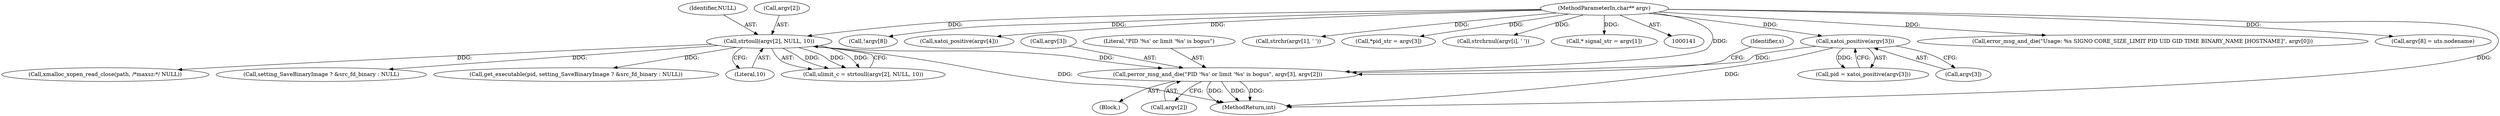 digraph "0_abrt_80408e9e24a1c10f85fd969e1853e0f192157f92_0@array" {
"1000320" [label="(Call,perror_msg_and_die(\"PID '%s' or limit '%s' is bogus\", argv[3], argv[2]))"];
"1000302" [label="(Call,xatoi_positive(argv[3]))"];
"1000143" [label="(MethodParameterIn,char** argv)"];
"1000269" [label="(Call,strtoull(argv[2], NULL, 10))"];
"1000321" [label="(Literal,\"PID '%s' or limit '%s' is bogus\")"];
"1000273" [label="(Identifier,NULL)"];
"1000170" [label="(Call,error_msg_and_die(\"Usage: %s SIGNO CORE_SIZE_LIMIT PID UID GID TIME BINARY_NAME [HOSTNAME]\", argv[0]))"];
"1000269" [label="(Call,strtoull(argv[2], NULL, 10))"];
"1000331" [label="(Identifier,s)"];
"1000303" [label="(Call,argv[3])"];
"1000353" [label="(Call,argv[8] = uts.nodename)"];
"1000404" [label="(Call,xmalloc_xopen_read_close(path, /*maxsz:*/ NULL))"];
"1000371" [label="(Call,setting_SaveBinaryImage ? &src_fd_binary : NULL)"];
"1000320" [label="(Call,perror_msg_and_die(\"PID '%s' or limit '%s' is bogus\", argv[3], argv[2]))"];
"1000345" [label="(Call,!argv[8])"];
"1000369" [label="(Call,get_executable(pid, setting_SaveBinaryImage ? &src_fd_binary : NULL))"];
"1001168" [label="(MethodReturn,int)"];
"1000302" [label="(Call,xatoi_positive(argv[3]))"];
"1000322" [label="(Call,argv[3])"];
"1000300" [label="(Call,pid = xatoi_positive(argv[3]))"];
"1000270" [label="(Call,argv[2])"];
"1000274" [label="(Literal,10)"];
"1000309" [label="(Call,xatoi_positive(argv[4]))"];
"1000176" [label="(Call,strchr(argv[1], ' '))"];
"1000294" [label="(Call,*pid_str = argv[3])"];
"1000195" [label="(Call,strchrnul(argv[i], ' '))"];
"1000256" [label="(Call,* signal_str = argv[1])"];
"1000267" [label="(Call,ulimit_c = strtoull(argv[2], NULL, 10))"];
"1000143" [label="(MethodParameterIn,char** argv)"];
"1000325" [label="(Call,argv[2])"];
"1000319" [label="(Block,)"];
"1000320" -> "1000319"  [label="AST: "];
"1000320" -> "1000325"  [label="CFG: "];
"1000321" -> "1000320"  [label="AST: "];
"1000322" -> "1000320"  [label="AST: "];
"1000325" -> "1000320"  [label="AST: "];
"1000331" -> "1000320"  [label="CFG: "];
"1000320" -> "1001168"  [label="DDG: "];
"1000320" -> "1001168"  [label="DDG: "];
"1000320" -> "1001168"  [label="DDG: "];
"1000302" -> "1000320"  [label="DDG: "];
"1000143" -> "1000320"  [label="DDG: "];
"1000269" -> "1000320"  [label="DDG: "];
"1000302" -> "1000300"  [label="AST: "];
"1000302" -> "1000303"  [label="CFG: "];
"1000303" -> "1000302"  [label="AST: "];
"1000300" -> "1000302"  [label="CFG: "];
"1000302" -> "1001168"  [label="DDG: "];
"1000302" -> "1000300"  [label="DDG: "];
"1000143" -> "1000302"  [label="DDG: "];
"1000143" -> "1000141"  [label="AST: "];
"1000143" -> "1001168"  [label="DDG: "];
"1000143" -> "1000170"  [label="DDG: "];
"1000143" -> "1000176"  [label="DDG: "];
"1000143" -> "1000195"  [label="DDG: "];
"1000143" -> "1000256"  [label="DDG: "];
"1000143" -> "1000269"  [label="DDG: "];
"1000143" -> "1000294"  [label="DDG: "];
"1000143" -> "1000309"  [label="DDG: "];
"1000143" -> "1000345"  [label="DDG: "];
"1000143" -> "1000353"  [label="DDG: "];
"1000269" -> "1000267"  [label="AST: "];
"1000269" -> "1000274"  [label="CFG: "];
"1000270" -> "1000269"  [label="AST: "];
"1000273" -> "1000269"  [label="AST: "];
"1000274" -> "1000269"  [label="AST: "];
"1000267" -> "1000269"  [label="CFG: "];
"1000269" -> "1001168"  [label="DDG: "];
"1000269" -> "1000267"  [label="DDG: "];
"1000269" -> "1000267"  [label="DDG: "];
"1000269" -> "1000267"  [label="DDG: "];
"1000269" -> "1000369"  [label="DDG: "];
"1000269" -> "1000371"  [label="DDG: "];
"1000269" -> "1000404"  [label="DDG: "];
}
